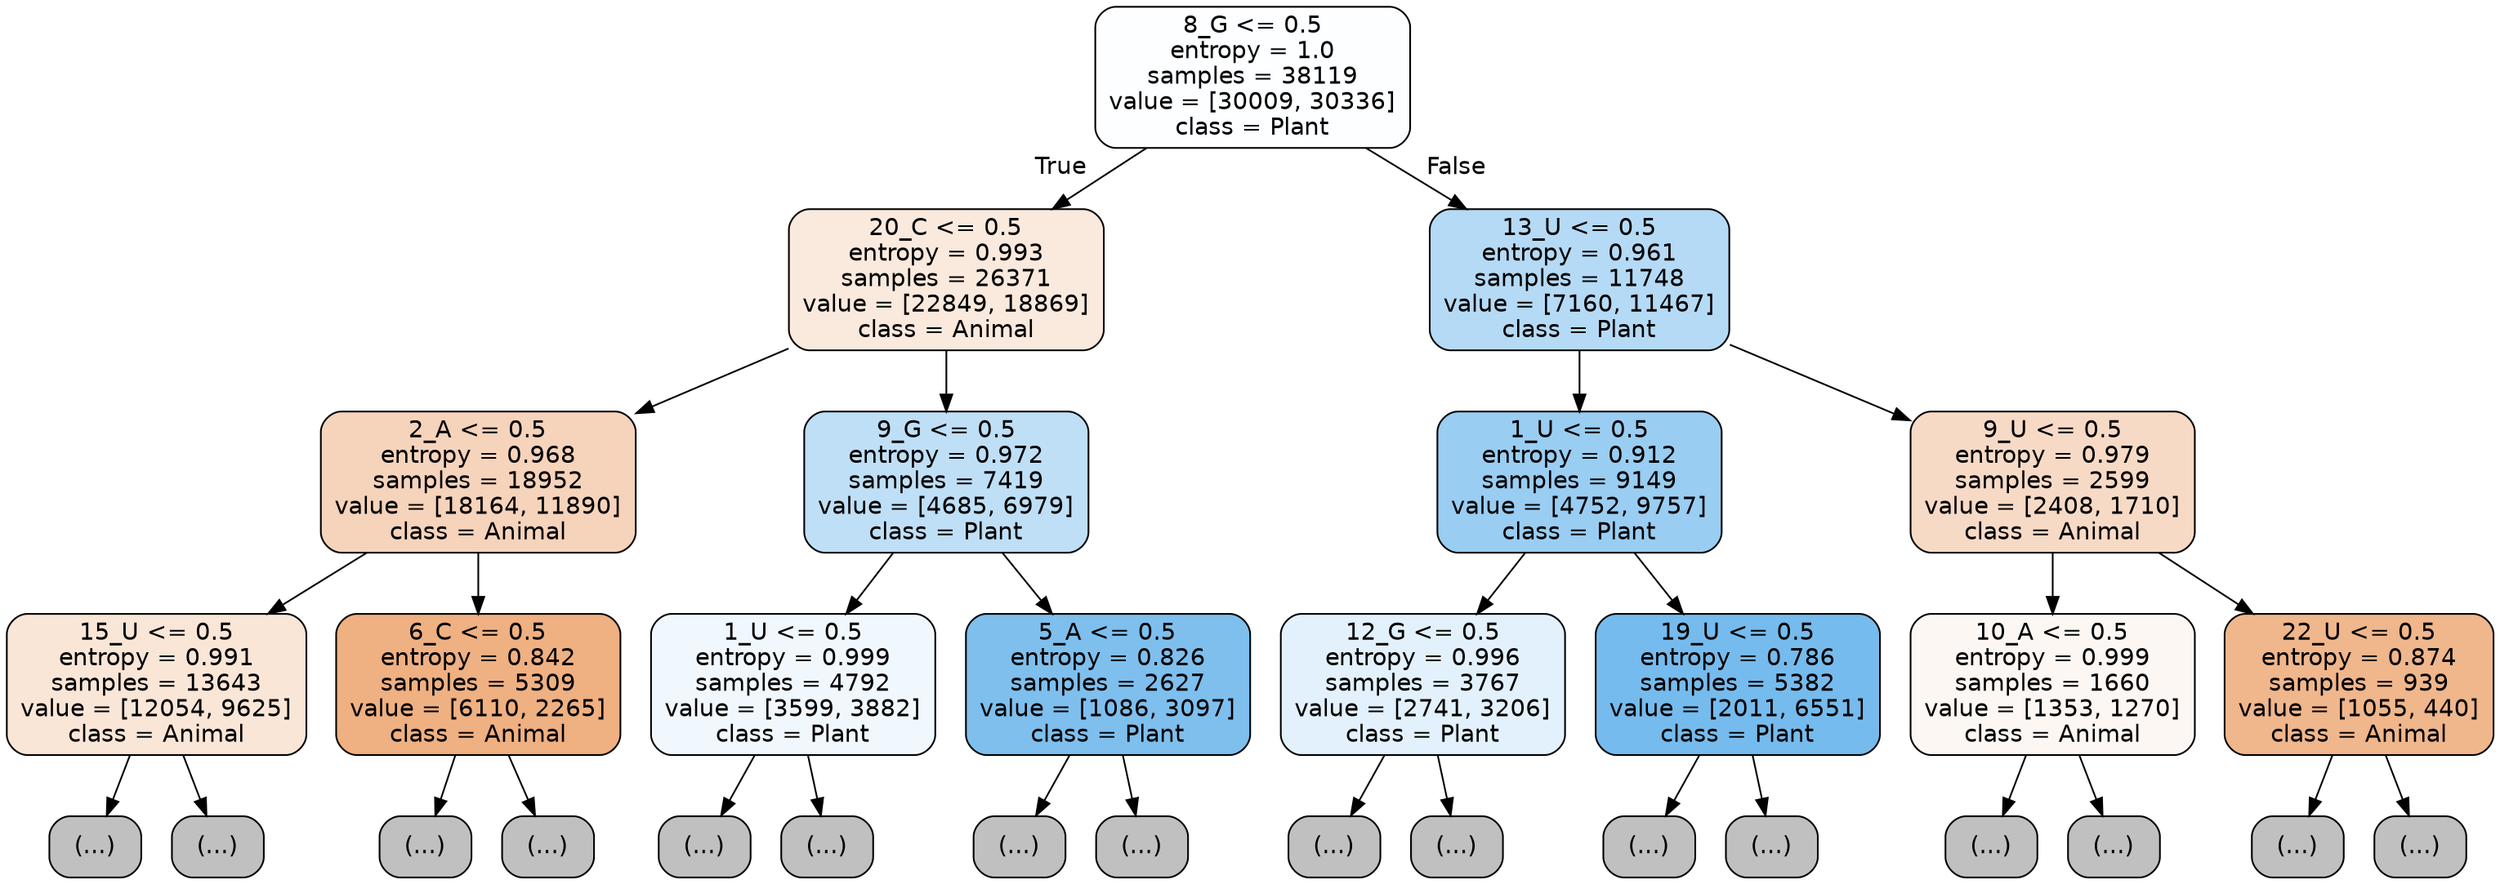 digraph Tree {
node [shape=box, style="filled, rounded", color="black", fontname="helvetica"] ;
edge [fontname="helvetica"] ;
0 [label="8_G <= 0.5\nentropy = 1.0\nsamples = 38119\nvalue = [30009, 30336]\nclass = Plant", fillcolor="#fdfeff"] ;
1 [label="20_C <= 0.5\nentropy = 0.993\nsamples = 26371\nvalue = [22849, 18869]\nclass = Animal", fillcolor="#fae9dd"] ;
0 -> 1 [labeldistance=2.5, labelangle=45, headlabel="True"] ;
2 [label="2_A <= 0.5\nentropy = 0.968\nsamples = 18952\nvalue = [18164, 11890]\nclass = Animal", fillcolor="#f6d3bb"] ;
1 -> 2 ;
3 [label="15_U <= 0.5\nentropy = 0.991\nsamples = 13643\nvalue = [12054, 9625]\nclass = Animal", fillcolor="#fae6d7"] ;
2 -> 3 ;
4 [label="(...)", fillcolor="#C0C0C0"] ;
3 -> 4 ;
5343 [label="(...)", fillcolor="#C0C0C0"] ;
3 -> 5343 ;
7116 [label="6_C <= 0.5\nentropy = 0.842\nsamples = 5309\nvalue = [6110, 2265]\nclass = Animal", fillcolor="#efb082"] ;
2 -> 7116 ;
7117 [label="(...)", fillcolor="#C0C0C0"] ;
7116 -> 7117 ;
8930 [label="(...)", fillcolor="#C0C0C0"] ;
7116 -> 8930 ;
9515 [label="9_G <= 0.5\nentropy = 0.972\nsamples = 7419\nvalue = [4685, 6979]\nclass = Plant", fillcolor="#bedff6"] ;
1 -> 9515 ;
9516 [label="1_U <= 0.5\nentropy = 0.999\nsamples = 4792\nvalue = [3599, 3882]\nclass = Plant", fillcolor="#f1f8fd"] ;
9515 -> 9516 ;
9517 [label="(...)", fillcolor="#C0C0C0"] ;
9516 -> 9517 ;
10828 [label="(...)", fillcolor="#C0C0C0"] ;
9516 -> 10828 ;
11783 [label="5_A <= 0.5\nentropy = 0.826\nsamples = 2627\nvalue = [1086, 3097]\nclass = Plant", fillcolor="#7ebfee"] ;
9515 -> 11783 ;
11784 [label="(...)", fillcolor="#C0C0C0"] ;
11783 -> 11784 ;
12385 [label="(...)", fillcolor="#C0C0C0"] ;
11783 -> 12385 ;
12540 [label="13_U <= 0.5\nentropy = 0.961\nsamples = 11748\nvalue = [7160, 11467]\nclass = Plant", fillcolor="#b5daf5"] ;
0 -> 12540 [labeldistance=2.5, labelangle=-45, headlabel="False"] ;
12541 [label="1_U <= 0.5\nentropy = 0.912\nsamples = 9149\nvalue = [4752, 9757]\nclass = Plant", fillcolor="#99cdf2"] ;
12540 -> 12541 ;
12542 [label="12_G <= 0.5\nentropy = 0.996\nsamples = 3767\nvalue = [2741, 3206]\nclass = Plant", fillcolor="#e2f1fb"] ;
12541 -> 12542 ;
12543 [label="(...)", fillcolor="#C0C0C0"] ;
12542 -> 12543 ;
13868 [label="(...)", fillcolor="#C0C0C0"] ;
12542 -> 13868 ;
14389 [label="19_U <= 0.5\nentropy = 0.786\nsamples = 5382\nvalue = [2011, 6551]\nclass = Plant", fillcolor="#76bbed"] ;
12541 -> 14389 ;
14390 [label="(...)", fillcolor="#C0C0C0"] ;
14389 -> 14390 ;
15419 [label="(...)", fillcolor="#C0C0C0"] ;
14389 -> 15419 ;
15786 [label="9_U <= 0.5\nentropy = 0.979\nsamples = 2599\nvalue = [2408, 1710]\nclass = Animal", fillcolor="#f7dac6"] ;
12540 -> 15786 ;
15787 [label="10_A <= 0.5\nentropy = 0.999\nsamples = 1660\nvalue = [1353, 1270]\nclass = Animal", fillcolor="#fdf7f3"] ;
15786 -> 15787 ;
15788 [label="(...)", fillcolor="#C0C0C0"] ;
15787 -> 15788 ;
16435 [label="(...)", fillcolor="#C0C0C0"] ;
15787 -> 16435 ;
16726 [label="22_U <= 0.5\nentropy = 0.874\nsamples = 939\nvalue = [1055, 440]\nclass = Animal", fillcolor="#f0b68c"] ;
15786 -> 16726 ;
16727 [label="(...)", fillcolor="#C0C0C0"] ;
16726 -> 16727 ;
17078 [label="(...)", fillcolor="#C0C0C0"] ;
16726 -> 17078 ;
}